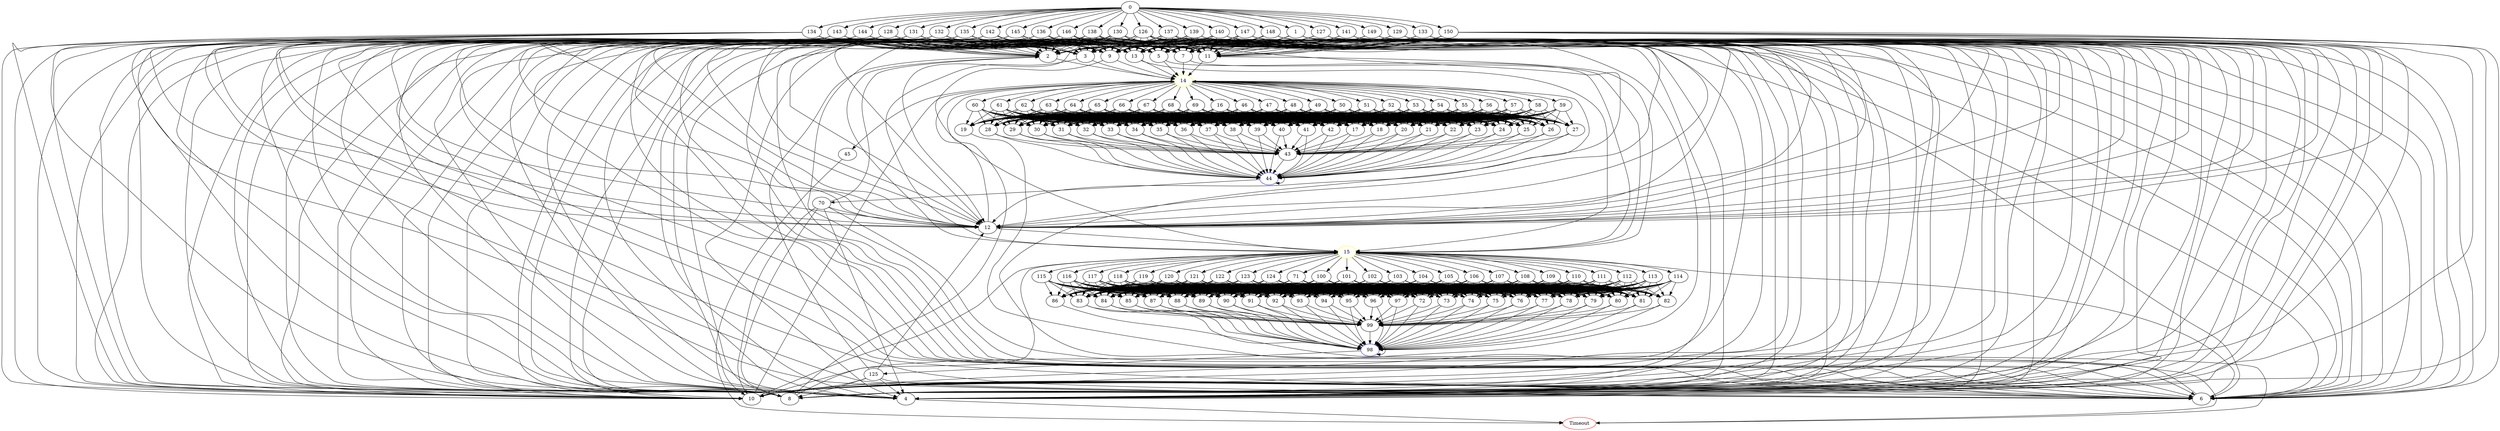 digraph G {
	0 -> 1;
	0 -> 126;
	0 -> 127;
	0 -> 128;
	0 -> 129;
	0 -> 130;
	0 -> 131;
	0 -> 132;
	0 -> 133;
	0 -> 134;
	0 -> 135;
	0 -> 136;
	0 -> 137;
	0 -> 138;
	0 -> 139;
	0 -> 140;
	0 -> 141;
	0 -> 142;
	0 -> 143;
	0 -> 144;
	0 -> 145;
	0 -> 146;
	0 -> 147;
	0 -> 148;
	0 -> 149;
	0 -> 150;
	1 -> 2;
	1 -> 3;
	1 -> 4;
	1 -> 5;
	1 -> 6;
	1 -> 7;
	1 -> 8;
	1 -> 9;
	1 -> 10;
	1 -> 11;
	1 -> 12;
	1 -> 13;
	2 -> "14";
14 [color=yellow];
	2 -> "15";
15 [color=yellow];
	3 -> "14";
14 [color=yellow];
	3 -> "15";
15 [color=yellow];
	4 -> "Timeout";
Timeout [color=red];
	5 -> "14";
14 [color=yellow];
	5 -> "15";
15 [color=yellow];
	6 -> "14";
14 [color=yellow];
	6 -> "15";
15 [color=yellow];
	7 -> "14";
14 [color=yellow];
	7 -> "15";
15 [color=yellow];
	8 -> "14";
14 [color=yellow];
	8 -> "15";
15 [color=yellow];
	9 -> "14";
14 [color=yellow];
	9 -> "15";
15 [color=yellow];
	10 -> "14";
14 [color=yellow];
	10 -> "15";
15 [color=yellow];
	11 -> "14";
14 [color=yellow];
	11 -> "15";
15 [color=yellow];
	12 -> "14";
14 [color=yellow];
	12 -> "15";
15 [color=yellow];
	13 -> "14";
14 [color=yellow];
	13 -> "15";
15 [color=yellow];
	14 -> 16;
	14 -> 45;
	14 -> 46;
	14 -> 47;
	14 -> 48;
	14 -> 49;
	14 -> 50;
	14 -> 51;
	14 -> 52;
	14 -> 53;
	14 -> 54;
	14 -> 55;
	14 -> 56;
	14 -> 57;
	14 -> 58;
	14 -> 59;
	14 -> 60;
	14 -> 61;
	14 -> 62;
	14 -> 63;
	14 -> 64;
	14 -> 65;
	14 -> 66;
	14 -> 67;
	14 -> 68;
	14 -> 69;
	15 -> 71;
	15 -> 100;
	15 -> 101;
	15 -> 102;
	15 -> 103;
	15 -> 104;
	15 -> 105;
	15 -> 106;
	15 -> 107;
	15 -> 108;
	15 -> 109;
	15 -> 110;
	15 -> 111;
	15 -> 112;
	15 -> 113;
	15 -> 114;
	15 -> 115;
	15 -> 116;
	15 -> 117;
	15 -> 118;
	15 -> 119;
	15 -> 120;
	15 -> 121;
	15 -> 122;
	15 -> 123;
	15 -> 124;
	16 -> 17;
	16 -> 18;
	16 -> 19;
	16 -> 20;
	16 -> 21;
	16 -> 22;
	16 -> 23;
	16 -> 24;
	16 -> 25;
	16 -> 26;
	16 -> 27;
	16 -> 28;
	16 -> 29;
	16 -> 30;
	16 -> 31;
	16 -> 32;
	16 -> 33;
	16 -> 34;
	16 -> 35;
	16 -> 36;
	16 -> 37;
	16 -> 38;
	16 -> 39;
	16 -> 40;
	16 -> 41;
	16 -> 42;
	17 -> 43;
	17 -> "44";
44 [color=blue];
	18 -> 43;
	18 -> "44";
44 [color=blue];
	19 -> "Timeout";
Timeout [color=red];
	20 -> 43;
	20 -> "44";
44 [color=blue];
	21 -> 43;
	21 -> "44";
44 [color=blue];
	22 -> 43;
	22 -> "44";
44 [color=blue];
	23 -> 43;
	23 -> "44";
44 [color=blue];
	24 -> 43;
	24 -> "44";
44 [color=blue];
	25 -> 43;
	25 -> "44";
44 [color=blue];
	26 -> 43;
	26 -> "44";
44 [color=blue];
	27 -> 43;
	27 -> "44";
44 [color=blue];
	28 -> 43;
	28 -> "44";
44 [color=blue];
	29 -> 43;
	29 -> "44";
44 [color=blue];
	30 -> 43;
	30 -> "44";
44 [color=blue];
	31 -> 43;
	31 -> "44";
44 [color=blue];
	32 -> 43;
	32 -> "44";
44 [color=blue];
	33 -> 43;
	33 -> "44";
44 [color=blue];
	34 -> 43;
	34 -> "44";
44 [color=blue];
	35 -> 43;
	35 -> "44";
44 [color=blue];
	36 -> 43;
	36 -> "44";
44 [color=blue];
	37 -> 43;
	37 -> "44";
44 [color=blue];
	38 -> 43;
	38 -> "44";
44 [color=blue];
	39 -> 43;
	39 -> "44";
44 [color=blue];
	40 -> 43;
	40 -> "44";
44 [color=blue];
	41 -> 43;
	41 -> "44";
44 [color=blue];
	42 -> 43;
	42 -> "44";
44 [color=blue];
	43 -> "44";
44 [color=blue];
	44 -> "44";
44 [color=blue];
	44 -> 70;
	45 -> "Timeout";
Timeout [color=red];
	46 -> 17;
	46 -> 18;
	46 -> 19;
	46 -> 20;
	46 -> 21;
	46 -> 22;
	46 -> 23;
	46 -> 24;
	46 -> 25;
	46 -> 26;
	46 -> 27;
	46 -> 28;
	46 -> 29;
	46 -> 30;
	46 -> 31;
	46 -> 32;
	46 -> 33;
	46 -> 34;
	46 -> 35;
	46 -> 36;
	46 -> 37;
	46 -> 38;
	46 -> 39;
	46 -> 40;
	46 -> 41;
	46 -> 42;
	47 -> 17;
	47 -> 18;
	47 -> 19;
	47 -> 20;
	47 -> 21;
	47 -> 22;
	47 -> 23;
	47 -> 24;
	47 -> 25;
	47 -> 26;
	47 -> 27;
	47 -> 28;
	47 -> 29;
	47 -> 30;
	47 -> 31;
	47 -> 32;
	47 -> 33;
	47 -> 34;
	47 -> 35;
	47 -> 36;
	47 -> 37;
	47 -> 38;
	47 -> 39;
	47 -> 40;
	47 -> 41;
	47 -> 42;
	48 -> 17;
	48 -> 18;
	48 -> 19;
	48 -> 20;
	48 -> 21;
	48 -> 22;
	48 -> 23;
	48 -> 24;
	48 -> 25;
	48 -> 26;
	48 -> 27;
	48 -> 28;
	48 -> 29;
	48 -> 30;
	48 -> 31;
	48 -> 32;
	48 -> 33;
	48 -> 34;
	48 -> 35;
	48 -> 36;
	48 -> 37;
	48 -> 38;
	48 -> 39;
	48 -> 40;
	48 -> 41;
	48 -> 42;
	49 -> 17;
	49 -> 18;
	49 -> 19;
	49 -> 20;
	49 -> 21;
	49 -> 22;
	49 -> 23;
	49 -> 24;
	49 -> 25;
	49 -> 26;
	49 -> 27;
	49 -> 28;
	49 -> 29;
	49 -> 30;
	49 -> 31;
	49 -> 32;
	49 -> 33;
	49 -> 34;
	49 -> 35;
	49 -> 36;
	49 -> 37;
	49 -> 38;
	49 -> 39;
	49 -> 40;
	49 -> 41;
	49 -> 42;
	50 -> 17;
	50 -> 18;
	50 -> 19;
	50 -> 20;
	50 -> 21;
	50 -> 22;
	50 -> 23;
	50 -> 24;
	50 -> 25;
	50 -> 26;
	50 -> 27;
	50 -> 28;
	50 -> 29;
	50 -> 30;
	50 -> 31;
	50 -> 32;
	50 -> 33;
	50 -> 34;
	50 -> 35;
	50 -> 36;
	50 -> 37;
	50 -> 38;
	50 -> 39;
	50 -> 40;
	50 -> 41;
	50 -> 42;
	51 -> 17;
	51 -> 18;
	51 -> 19;
	51 -> 20;
	51 -> 21;
	51 -> 22;
	51 -> 23;
	51 -> 24;
	51 -> 25;
	51 -> 26;
	51 -> 27;
	51 -> 28;
	51 -> 29;
	51 -> 30;
	51 -> 31;
	51 -> 32;
	51 -> 33;
	51 -> 34;
	51 -> 35;
	51 -> 36;
	51 -> 37;
	51 -> 38;
	51 -> 39;
	51 -> 40;
	51 -> 41;
	51 -> 42;
	52 -> 17;
	52 -> 18;
	52 -> 19;
	52 -> 20;
	52 -> 21;
	52 -> 22;
	52 -> 23;
	52 -> 24;
	52 -> 25;
	52 -> 26;
	52 -> 27;
	52 -> 28;
	52 -> 29;
	52 -> 30;
	52 -> 31;
	52 -> 32;
	52 -> 33;
	52 -> 34;
	52 -> 35;
	52 -> 36;
	52 -> 37;
	52 -> 38;
	52 -> 39;
	52 -> 40;
	52 -> 41;
	52 -> 42;
	53 -> 17;
	53 -> 18;
	53 -> 19;
	53 -> 20;
	53 -> 21;
	53 -> 22;
	53 -> 23;
	53 -> 24;
	53 -> 25;
	53 -> 26;
	53 -> 27;
	53 -> 28;
	53 -> 29;
	53 -> 30;
	53 -> 31;
	53 -> 32;
	53 -> 33;
	53 -> 34;
	53 -> 35;
	53 -> 36;
	53 -> 37;
	53 -> 38;
	53 -> 39;
	53 -> 40;
	53 -> 41;
	53 -> 42;
	54 -> 17;
	54 -> 18;
	54 -> 19;
	54 -> 20;
	54 -> 21;
	54 -> 22;
	54 -> 23;
	54 -> 24;
	54 -> 25;
	54 -> 26;
	54 -> 27;
	54 -> 28;
	54 -> 29;
	54 -> 30;
	54 -> 31;
	54 -> 32;
	54 -> 33;
	54 -> 34;
	54 -> 35;
	54 -> 36;
	54 -> 37;
	54 -> 38;
	54 -> 39;
	54 -> 40;
	54 -> 41;
	54 -> 42;
	55 -> 17;
	55 -> 18;
	55 -> 19;
	55 -> 20;
	55 -> 21;
	55 -> 22;
	55 -> 23;
	55 -> 24;
	55 -> 25;
	55 -> 26;
	55 -> 27;
	55 -> 28;
	55 -> 29;
	55 -> 30;
	55 -> 31;
	55 -> 32;
	55 -> 33;
	55 -> 34;
	55 -> 35;
	55 -> 36;
	55 -> 37;
	55 -> 38;
	55 -> 39;
	55 -> 40;
	55 -> 41;
	55 -> 42;
	56 -> 17;
	56 -> 18;
	56 -> 19;
	56 -> 20;
	56 -> 21;
	56 -> 22;
	56 -> 23;
	56 -> 24;
	56 -> 25;
	56 -> 26;
	56 -> 27;
	56 -> 28;
	56 -> 29;
	56 -> 30;
	56 -> 31;
	56 -> 32;
	56 -> 33;
	56 -> 34;
	56 -> 35;
	56 -> 36;
	56 -> 37;
	56 -> 38;
	56 -> 39;
	56 -> 40;
	56 -> 41;
	56 -> 42;
	57 -> 17;
	57 -> 18;
	57 -> 19;
	57 -> 20;
	57 -> 21;
	57 -> 22;
	57 -> 23;
	57 -> 24;
	57 -> 25;
	57 -> 26;
	57 -> 27;
	57 -> 28;
	57 -> 29;
	57 -> 30;
	57 -> 31;
	57 -> 32;
	57 -> 33;
	57 -> 34;
	57 -> 35;
	57 -> 36;
	57 -> 37;
	57 -> 38;
	57 -> 39;
	57 -> 40;
	57 -> 41;
	57 -> 42;
	58 -> 17;
	58 -> 18;
	58 -> 19;
	58 -> 20;
	58 -> 21;
	58 -> 22;
	58 -> 23;
	58 -> 24;
	58 -> 25;
	58 -> 26;
	58 -> 27;
	58 -> 28;
	58 -> 29;
	58 -> 30;
	58 -> 31;
	58 -> 32;
	58 -> 33;
	58 -> 34;
	58 -> 35;
	58 -> 36;
	58 -> 37;
	58 -> 38;
	58 -> 39;
	58 -> 40;
	58 -> 41;
	58 -> 42;
	59 -> 17;
	59 -> 18;
	59 -> 19;
	59 -> 20;
	59 -> 21;
	59 -> 22;
	59 -> 23;
	59 -> 24;
	59 -> 25;
	59 -> 26;
	59 -> 27;
	59 -> 28;
	59 -> 29;
	59 -> 30;
	59 -> 31;
	59 -> 32;
	59 -> 33;
	59 -> 34;
	59 -> 35;
	59 -> 36;
	59 -> 37;
	59 -> 38;
	59 -> 39;
	59 -> 40;
	59 -> 41;
	59 -> 42;
	60 -> 17;
	60 -> 18;
	60 -> 19;
	60 -> 20;
	60 -> 21;
	60 -> 22;
	60 -> 23;
	60 -> 24;
	60 -> 25;
	60 -> 26;
	60 -> 27;
	60 -> 28;
	60 -> 29;
	60 -> 30;
	60 -> 31;
	60 -> 32;
	60 -> 33;
	60 -> 34;
	60 -> 35;
	60 -> 36;
	60 -> 37;
	60 -> 38;
	60 -> 39;
	60 -> 40;
	60 -> 41;
	60 -> 42;
	61 -> 17;
	61 -> 18;
	61 -> 19;
	61 -> 20;
	61 -> 21;
	61 -> 22;
	61 -> 23;
	61 -> 24;
	61 -> 25;
	61 -> 26;
	61 -> 27;
	61 -> 28;
	61 -> 29;
	61 -> 30;
	61 -> 31;
	61 -> 32;
	61 -> 33;
	61 -> 34;
	61 -> 35;
	61 -> 36;
	61 -> 37;
	61 -> 38;
	61 -> 39;
	61 -> 40;
	61 -> 41;
	61 -> 42;
	62 -> 17;
	62 -> 18;
	62 -> 19;
	62 -> 20;
	62 -> 21;
	62 -> 22;
	62 -> 23;
	62 -> 24;
	62 -> 25;
	62 -> 26;
	62 -> 27;
	62 -> 28;
	62 -> 29;
	62 -> 30;
	62 -> 31;
	62 -> 32;
	62 -> 33;
	62 -> 34;
	62 -> 35;
	62 -> 36;
	62 -> 37;
	62 -> 38;
	62 -> 39;
	62 -> 40;
	62 -> 41;
	62 -> 42;
	63 -> 17;
	63 -> 18;
	63 -> 19;
	63 -> 20;
	63 -> 21;
	63 -> 22;
	63 -> 23;
	63 -> 24;
	63 -> 25;
	63 -> 26;
	63 -> 27;
	63 -> 28;
	63 -> 29;
	63 -> 30;
	63 -> 31;
	63 -> 32;
	63 -> 33;
	63 -> 34;
	63 -> 35;
	63 -> 36;
	63 -> 37;
	63 -> 38;
	63 -> 39;
	63 -> 40;
	63 -> 41;
	63 -> 42;
	64 -> 17;
	64 -> 18;
	64 -> 19;
	64 -> 20;
	64 -> 21;
	64 -> 22;
	64 -> 23;
	64 -> 24;
	64 -> 25;
	64 -> 26;
	64 -> 27;
	64 -> 28;
	64 -> 29;
	64 -> 30;
	64 -> 31;
	64 -> 32;
	64 -> 33;
	64 -> 34;
	64 -> 35;
	64 -> 36;
	64 -> 37;
	64 -> 38;
	64 -> 39;
	64 -> 40;
	64 -> 41;
	64 -> 42;
	65 -> 17;
	65 -> 18;
	65 -> 19;
	65 -> 20;
	65 -> 21;
	65 -> 22;
	65 -> 23;
	65 -> 24;
	65 -> 25;
	65 -> 26;
	65 -> 27;
	65 -> 28;
	65 -> 29;
	65 -> 30;
	65 -> 31;
	65 -> 32;
	65 -> 33;
	65 -> 34;
	65 -> 35;
	65 -> 36;
	65 -> 37;
	65 -> 38;
	65 -> 39;
	65 -> 40;
	65 -> 41;
	65 -> 42;
	66 -> 17;
	66 -> 18;
	66 -> 19;
	66 -> 20;
	66 -> 21;
	66 -> 22;
	66 -> 23;
	66 -> 24;
	66 -> 25;
	66 -> 26;
	66 -> 27;
	66 -> 28;
	66 -> 29;
	66 -> 30;
	66 -> 31;
	66 -> 32;
	66 -> 33;
	66 -> 34;
	66 -> 35;
	66 -> 36;
	66 -> 37;
	66 -> 38;
	66 -> 39;
	66 -> 40;
	66 -> 41;
	66 -> 42;
	67 -> 17;
	67 -> 18;
	67 -> 19;
	67 -> 20;
	67 -> 21;
	67 -> 22;
	67 -> 23;
	67 -> 24;
	67 -> 25;
	67 -> 26;
	67 -> 27;
	67 -> 28;
	67 -> 29;
	67 -> 30;
	67 -> 31;
	67 -> 32;
	67 -> 33;
	67 -> 34;
	67 -> 35;
	67 -> 36;
	67 -> 37;
	67 -> 38;
	67 -> 39;
	67 -> 40;
	67 -> 41;
	67 -> 42;
	68 -> 17;
	68 -> 18;
	68 -> 19;
	68 -> 20;
	68 -> 21;
	68 -> 22;
	68 -> 23;
	68 -> 24;
	68 -> 25;
	68 -> 26;
	68 -> 27;
	68 -> 28;
	68 -> 29;
	68 -> 30;
	68 -> 31;
	68 -> 32;
	68 -> 33;
	68 -> 34;
	68 -> 35;
	68 -> 36;
	68 -> 37;
	68 -> 38;
	68 -> 39;
	68 -> 40;
	68 -> 41;
	68 -> 42;
	69 -> 17;
	69 -> 18;
	69 -> 19;
	69 -> 20;
	69 -> 21;
	69 -> 22;
	69 -> 23;
	69 -> 24;
	69 -> 25;
	69 -> 26;
	69 -> 27;
	69 -> 28;
	69 -> 29;
	69 -> 30;
	69 -> 31;
	69 -> 32;
	69 -> 33;
	69 -> 34;
	69 -> 35;
	69 -> 36;
	69 -> 37;
	69 -> 38;
	69 -> 39;
	69 -> 40;
	69 -> 41;
	69 -> 42;
	70 -> 2;
	70 -> 4;
	70 -> 6;
	70 -> 8;
	70 -> 10;
	70 -> 12;
	71 -> 72;
	71 -> 73;
	71 -> 74;
	71 -> 75;
	71 -> 76;
	71 -> 77;
	71 -> 78;
	71 -> 79;
	71 -> 80;
	71 -> 81;
	71 -> 82;
	71 -> 83;
	71 -> 84;
	71 -> 85;
	71 -> 86;
	71 -> 87;
	71 -> 88;
	71 -> 89;
	71 -> 90;
	71 -> 91;
	71 -> 92;
	71 -> 93;
	71 -> 94;
	71 -> 95;
	71 -> 96;
	71 -> 97;
	72 -> "98";
98 [color=blue];
	72 -> 99;
	73 -> "98";
98 [color=blue];
	73 -> 99;
	74 -> "98";
98 [color=blue];
	74 -> 99;
	75 -> "98";
98 [color=blue];
	75 -> 99;
	76 -> "98";
98 [color=blue];
	76 -> 99;
	77 -> "98";
98 [color=blue];
	77 -> 99;
	78 -> "98";
98 [color=blue];
	78 -> 99;
	79 -> "98";
98 [color=blue];
	79 -> 99;
	80 -> "98";
98 [color=blue];
	80 -> 99;
	81 -> "98";
98 [color=blue];
	81 -> 99;
	82 -> "98";
98 [color=blue];
	82 -> 99;
	83 -> "98";
98 [color=blue];
	83 -> 99;
	84 -> "98";
98 [color=blue];
	84 -> 99;
	85 -> "98";
98 [color=blue];
	85 -> 99;
	86 -> "Timeout";
Timeout [color=red];
	87 -> "98";
98 [color=blue];
	87 -> 99;
	88 -> "98";
98 [color=blue];
	88 -> 99;
	89 -> "98";
98 [color=blue];
	89 -> 99;
	90 -> "98";
98 [color=blue];
	90 -> 99;
	91 -> "98";
98 [color=blue];
	91 -> 99;
	92 -> "98";
98 [color=blue];
	92 -> 99;
	93 -> "98";
98 [color=blue];
	93 -> 99;
	94 -> "98";
98 [color=blue];
	94 -> 99;
	95 -> "98";
98 [color=blue];
	95 -> 99;
	96 -> "98";
98 [color=blue];
	96 -> 99;
	97 -> "98";
98 [color=blue];
	97 -> 99;
	98 -> "98";
98 [color=blue];
	98 -> 125;
	99 -> "98";
98 [color=blue];
	100 -> 72;
	100 -> 73;
	100 -> 74;
	100 -> 75;
	100 -> 76;
	100 -> 77;
	100 -> 78;
	100 -> 79;
	100 -> 80;
	100 -> 81;
	100 -> 82;
	100 -> 83;
	100 -> 84;
	100 -> 85;
	100 -> 86;
	100 -> 87;
	100 -> 88;
	100 -> 89;
	100 -> 90;
	100 -> 91;
	100 -> 92;
	100 -> 93;
	100 -> 94;
	100 -> 95;
	100 -> 96;
	100 -> 97;
	101 -> 72;
	101 -> 73;
	101 -> 74;
	101 -> 75;
	101 -> 76;
	101 -> 77;
	101 -> 78;
	101 -> 79;
	101 -> 80;
	101 -> 81;
	101 -> 82;
	101 -> 83;
	101 -> 84;
	101 -> 85;
	101 -> 86;
	101 -> 87;
	101 -> 88;
	101 -> 89;
	101 -> 90;
	101 -> 91;
	101 -> 92;
	101 -> 93;
	101 -> 94;
	101 -> 95;
	101 -> 96;
	101 -> 97;
	102 -> 72;
	102 -> 73;
	102 -> 74;
	102 -> 75;
	102 -> 76;
	102 -> 77;
	102 -> 78;
	102 -> 79;
	102 -> 80;
	102 -> 81;
	102 -> 82;
	102 -> 83;
	102 -> 84;
	102 -> 85;
	102 -> 86;
	102 -> 87;
	102 -> 88;
	102 -> 89;
	102 -> 90;
	102 -> 91;
	102 -> 92;
	102 -> 93;
	102 -> 94;
	102 -> 95;
	102 -> 96;
	102 -> 97;
	103 -> 72;
	103 -> 73;
	103 -> 74;
	103 -> 75;
	103 -> 76;
	103 -> 77;
	103 -> 78;
	103 -> 79;
	103 -> 80;
	103 -> 81;
	103 -> 82;
	103 -> 83;
	103 -> 84;
	103 -> 85;
	103 -> 86;
	103 -> 87;
	103 -> 88;
	103 -> 89;
	103 -> 90;
	103 -> 91;
	103 -> 92;
	103 -> 93;
	103 -> 94;
	103 -> 95;
	103 -> 96;
	103 -> 97;
	104 -> 72;
	104 -> 73;
	104 -> 74;
	104 -> 75;
	104 -> 76;
	104 -> 77;
	104 -> 78;
	104 -> 79;
	104 -> 80;
	104 -> 81;
	104 -> 82;
	104 -> 83;
	104 -> 84;
	104 -> 85;
	104 -> 86;
	104 -> 87;
	104 -> 88;
	104 -> 89;
	104 -> 90;
	104 -> 91;
	104 -> 92;
	104 -> 93;
	104 -> 94;
	104 -> 95;
	104 -> 96;
	104 -> 97;
	105 -> 72;
	105 -> 73;
	105 -> 74;
	105 -> 75;
	105 -> 76;
	105 -> 77;
	105 -> 78;
	105 -> 79;
	105 -> 80;
	105 -> 81;
	105 -> 82;
	105 -> 83;
	105 -> 84;
	105 -> 85;
	105 -> 86;
	105 -> 87;
	105 -> 88;
	105 -> 89;
	105 -> 90;
	105 -> 91;
	105 -> 92;
	105 -> 93;
	105 -> 94;
	105 -> 95;
	105 -> 96;
	105 -> 97;
	106 -> 72;
	106 -> 73;
	106 -> 74;
	106 -> 75;
	106 -> 76;
	106 -> 77;
	106 -> 78;
	106 -> 79;
	106 -> 80;
	106 -> 81;
	106 -> 82;
	106 -> 83;
	106 -> 84;
	106 -> 85;
	106 -> 86;
	106 -> 87;
	106 -> 88;
	106 -> 89;
	106 -> 90;
	106 -> 91;
	106 -> 92;
	106 -> 93;
	106 -> 94;
	106 -> 95;
	106 -> 96;
	106 -> 97;
	107 -> 72;
	107 -> 73;
	107 -> 74;
	107 -> 75;
	107 -> 76;
	107 -> 77;
	107 -> 78;
	107 -> 79;
	107 -> 80;
	107 -> 81;
	107 -> 82;
	107 -> 83;
	107 -> 84;
	107 -> 85;
	107 -> 86;
	107 -> 87;
	107 -> 88;
	107 -> 89;
	107 -> 90;
	107 -> 91;
	107 -> 92;
	107 -> 93;
	107 -> 94;
	107 -> 95;
	107 -> 96;
	107 -> 97;
	108 -> 72;
	108 -> 73;
	108 -> 74;
	108 -> 75;
	108 -> 76;
	108 -> 77;
	108 -> 78;
	108 -> 79;
	108 -> 80;
	108 -> 81;
	108 -> 82;
	108 -> 83;
	108 -> 84;
	108 -> 85;
	108 -> 86;
	108 -> 87;
	108 -> 88;
	108 -> 89;
	108 -> 90;
	108 -> 91;
	108 -> 92;
	108 -> 93;
	108 -> 94;
	108 -> 95;
	108 -> 96;
	108 -> 97;
	109 -> 72;
	109 -> 73;
	109 -> 74;
	109 -> 75;
	109 -> 76;
	109 -> 77;
	109 -> 78;
	109 -> 79;
	109 -> 80;
	109 -> 81;
	109 -> 82;
	109 -> 83;
	109 -> 84;
	109 -> 85;
	109 -> 86;
	109 -> 87;
	109 -> 88;
	109 -> 89;
	109 -> 90;
	109 -> 91;
	109 -> 92;
	109 -> 93;
	109 -> 94;
	109 -> 95;
	109 -> 96;
	109 -> 97;
	110 -> 72;
	110 -> 73;
	110 -> 74;
	110 -> 75;
	110 -> 76;
	110 -> 77;
	110 -> 78;
	110 -> 79;
	110 -> 80;
	110 -> 81;
	110 -> 82;
	110 -> 83;
	110 -> 84;
	110 -> 85;
	110 -> 86;
	110 -> 87;
	110 -> 88;
	110 -> 89;
	110 -> 90;
	110 -> 91;
	110 -> 92;
	110 -> 93;
	110 -> 94;
	110 -> 95;
	110 -> 96;
	110 -> 97;
	111 -> 72;
	111 -> 73;
	111 -> 74;
	111 -> 75;
	111 -> 76;
	111 -> 77;
	111 -> 78;
	111 -> 79;
	111 -> 80;
	111 -> 81;
	111 -> 82;
	111 -> 83;
	111 -> 84;
	111 -> 85;
	111 -> 86;
	111 -> 87;
	111 -> 88;
	111 -> 89;
	111 -> 90;
	111 -> 91;
	111 -> 92;
	111 -> 93;
	111 -> 94;
	111 -> 95;
	111 -> 96;
	111 -> 97;
	112 -> 72;
	112 -> 73;
	112 -> 74;
	112 -> 75;
	112 -> 76;
	112 -> 77;
	112 -> 78;
	112 -> 79;
	112 -> 80;
	112 -> 81;
	112 -> 82;
	112 -> 83;
	112 -> 84;
	112 -> 85;
	112 -> 86;
	112 -> 87;
	112 -> 88;
	112 -> 89;
	112 -> 90;
	112 -> 91;
	112 -> 92;
	112 -> 93;
	112 -> 94;
	112 -> 95;
	112 -> 96;
	112 -> 97;
	113 -> 72;
	113 -> 73;
	113 -> 74;
	113 -> 75;
	113 -> 76;
	113 -> 77;
	113 -> 78;
	113 -> 79;
	113 -> 80;
	113 -> 81;
	113 -> 82;
	113 -> 83;
	113 -> 84;
	113 -> 85;
	113 -> 86;
	113 -> 87;
	113 -> 88;
	113 -> 89;
	113 -> 90;
	113 -> 91;
	113 -> 92;
	113 -> 93;
	113 -> 94;
	113 -> 95;
	113 -> 96;
	113 -> 97;
	114 -> 72;
	114 -> 73;
	114 -> 74;
	114 -> 75;
	114 -> 76;
	114 -> 77;
	114 -> 78;
	114 -> 79;
	114 -> 80;
	114 -> 81;
	114 -> 82;
	114 -> 83;
	114 -> 84;
	114 -> 85;
	114 -> 86;
	114 -> 87;
	114 -> 88;
	114 -> 89;
	114 -> 90;
	114 -> 91;
	114 -> 92;
	114 -> 93;
	114 -> 94;
	114 -> 95;
	114 -> 96;
	114 -> 97;
	115 -> 72;
	115 -> 73;
	115 -> 74;
	115 -> 75;
	115 -> 76;
	115 -> 77;
	115 -> 78;
	115 -> 79;
	115 -> 80;
	115 -> 81;
	115 -> 82;
	115 -> 83;
	115 -> 84;
	115 -> 85;
	115 -> 86;
	115 -> 87;
	115 -> 88;
	115 -> 89;
	115 -> 90;
	115 -> 91;
	115 -> 92;
	115 -> 93;
	115 -> 94;
	115 -> 95;
	115 -> 96;
	115 -> 97;
	116 -> 72;
	116 -> 73;
	116 -> 74;
	116 -> 75;
	116 -> 76;
	116 -> 77;
	116 -> 78;
	116 -> 79;
	116 -> 80;
	116 -> 81;
	116 -> 82;
	116 -> 83;
	116 -> 84;
	116 -> 85;
	116 -> 86;
	116 -> 87;
	116 -> 88;
	116 -> 89;
	116 -> 90;
	116 -> 91;
	116 -> 92;
	116 -> 93;
	116 -> 94;
	116 -> 95;
	116 -> 96;
	116 -> 97;
	117 -> 72;
	117 -> 73;
	117 -> 74;
	117 -> 75;
	117 -> 76;
	117 -> 77;
	117 -> 78;
	117 -> 79;
	117 -> 80;
	117 -> 81;
	117 -> 82;
	117 -> 83;
	117 -> 84;
	117 -> 85;
	117 -> 86;
	117 -> 87;
	117 -> 88;
	117 -> 89;
	117 -> 90;
	117 -> 91;
	117 -> 92;
	117 -> 93;
	117 -> 94;
	117 -> 95;
	117 -> 96;
	117 -> 97;
	118 -> 72;
	118 -> 73;
	118 -> 74;
	118 -> 75;
	118 -> 76;
	118 -> 77;
	118 -> 78;
	118 -> 79;
	118 -> 80;
	118 -> 81;
	118 -> 82;
	118 -> 83;
	118 -> 84;
	118 -> 85;
	118 -> 86;
	118 -> 87;
	118 -> 88;
	118 -> 89;
	118 -> 90;
	118 -> 91;
	118 -> 92;
	118 -> 93;
	118 -> 94;
	118 -> 95;
	118 -> 96;
	118 -> 97;
	119 -> 72;
	119 -> 73;
	119 -> 74;
	119 -> 75;
	119 -> 76;
	119 -> 77;
	119 -> 78;
	119 -> 79;
	119 -> 80;
	119 -> 81;
	119 -> 82;
	119 -> 83;
	119 -> 84;
	119 -> 85;
	119 -> 86;
	119 -> 87;
	119 -> 88;
	119 -> 89;
	119 -> 90;
	119 -> 91;
	119 -> 92;
	119 -> 93;
	119 -> 94;
	119 -> 95;
	119 -> 96;
	119 -> 97;
	120 -> 72;
	120 -> 73;
	120 -> 74;
	120 -> 75;
	120 -> 76;
	120 -> 77;
	120 -> 78;
	120 -> 79;
	120 -> 80;
	120 -> 81;
	120 -> 82;
	120 -> 83;
	120 -> 84;
	120 -> 85;
	120 -> 86;
	120 -> 87;
	120 -> 88;
	120 -> 89;
	120 -> 90;
	120 -> 91;
	120 -> 92;
	120 -> 93;
	120 -> 94;
	120 -> 95;
	120 -> 96;
	120 -> 97;
	121 -> 72;
	121 -> 73;
	121 -> 74;
	121 -> 75;
	121 -> 76;
	121 -> 77;
	121 -> 78;
	121 -> 79;
	121 -> 80;
	121 -> 81;
	121 -> 82;
	121 -> 83;
	121 -> 84;
	121 -> 85;
	121 -> 86;
	121 -> 87;
	121 -> 88;
	121 -> 89;
	121 -> 90;
	121 -> 91;
	121 -> 92;
	121 -> 93;
	121 -> 94;
	121 -> 95;
	121 -> 96;
	121 -> 97;
	122 -> 72;
	122 -> 73;
	122 -> 74;
	122 -> 75;
	122 -> 76;
	122 -> 77;
	122 -> 78;
	122 -> 79;
	122 -> 80;
	122 -> 81;
	122 -> 82;
	122 -> 83;
	122 -> 84;
	122 -> 85;
	122 -> 86;
	122 -> 87;
	122 -> 88;
	122 -> 89;
	122 -> 90;
	122 -> 91;
	122 -> 92;
	122 -> 93;
	122 -> 94;
	122 -> 95;
	122 -> 96;
	122 -> 97;
	123 -> 72;
	123 -> 73;
	123 -> 74;
	123 -> 75;
	123 -> 76;
	123 -> 77;
	123 -> 78;
	123 -> 79;
	123 -> 80;
	123 -> 81;
	123 -> 82;
	123 -> 83;
	123 -> 84;
	123 -> 85;
	123 -> 86;
	123 -> 87;
	123 -> 88;
	123 -> 89;
	123 -> 90;
	123 -> 91;
	123 -> 92;
	123 -> 93;
	123 -> 94;
	123 -> 95;
	123 -> 96;
	123 -> 97;
	124 -> 72;
	124 -> 73;
	124 -> 74;
	124 -> 75;
	124 -> 76;
	124 -> 77;
	124 -> 78;
	124 -> 79;
	124 -> 80;
	124 -> 81;
	124 -> 82;
	124 -> 83;
	124 -> 84;
	124 -> 85;
	124 -> 86;
	124 -> 87;
	124 -> 88;
	124 -> 89;
	124 -> 90;
	124 -> 91;
	124 -> 92;
	124 -> 93;
	124 -> 94;
	124 -> 95;
	124 -> 96;
	124 -> 97;
	125 -> 2;
	125 -> 4;
	125 -> 6;
	125 -> 8;
	125 -> 10;
	125 -> 12;
	126 -> 2;
	126 -> 3;
	126 -> 4;
	126 -> 5;
	126 -> 6;
	126 -> 7;
	126 -> 8;
	126 -> 9;
	126 -> 10;
	126 -> 11;
	126 -> 12;
	126 -> 13;
	127 -> 2;
	127 -> 3;
	127 -> 4;
	127 -> 5;
	127 -> 6;
	127 -> 7;
	127 -> 8;
	127 -> 9;
	127 -> 10;
	127 -> 11;
	127 -> 12;
	127 -> 13;
	128 -> 2;
	128 -> 3;
	128 -> 4;
	128 -> 5;
	128 -> 6;
	128 -> 7;
	128 -> 8;
	128 -> 9;
	128 -> 10;
	128 -> 11;
	128 -> 12;
	128 -> 13;
	129 -> 2;
	129 -> 3;
	129 -> 4;
	129 -> 5;
	129 -> 6;
	129 -> 7;
	129 -> 8;
	129 -> 9;
	129 -> 10;
	129 -> 11;
	129 -> 12;
	129 -> 13;
	130 -> 2;
	130 -> 3;
	130 -> 4;
	130 -> 5;
	130 -> 6;
	130 -> 7;
	130 -> 8;
	130 -> 9;
	130 -> 10;
	130 -> 11;
	130 -> 12;
	130 -> 13;
	131 -> 2;
	131 -> 3;
	131 -> 4;
	131 -> 5;
	131 -> 6;
	131 -> 7;
	131 -> 8;
	131 -> 9;
	131 -> 10;
	131 -> 11;
	131 -> 12;
	131 -> 13;
	132 -> 2;
	132 -> 3;
	132 -> 4;
	132 -> 5;
	132 -> 6;
	132 -> 7;
	132 -> 8;
	132 -> 9;
	132 -> 10;
	132 -> 11;
	132 -> 12;
	132 -> 13;
	133 -> 2;
	133 -> 3;
	133 -> 4;
	133 -> 5;
	133 -> 6;
	133 -> 7;
	133 -> 8;
	133 -> 9;
	133 -> 10;
	133 -> 11;
	133 -> 12;
	133 -> 13;
	134 -> 2;
	134 -> 3;
	134 -> 4;
	134 -> 5;
	134 -> 6;
	134 -> 7;
	134 -> 8;
	134 -> 9;
	134 -> 10;
	134 -> 11;
	134 -> 12;
	134 -> 13;
	135 -> 2;
	135 -> 3;
	135 -> 4;
	135 -> 5;
	135 -> 6;
	135 -> 7;
	135 -> 8;
	135 -> 9;
	135 -> 10;
	135 -> 11;
	135 -> 12;
	135 -> 13;
	136 -> 2;
	136 -> 3;
	136 -> 4;
	136 -> 5;
	136 -> 6;
	136 -> 7;
	136 -> 8;
	136 -> 9;
	136 -> 10;
	136 -> 11;
	136 -> 12;
	136 -> 13;
	137 -> 2;
	137 -> 3;
	137 -> 4;
	137 -> 5;
	137 -> 6;
	137 -> 7;
	137 -> 8;
	137 -> 9;
	137 -> 10;
	137 -> 11;
	137 -> 12;
	137 -> 13;
	138 -> 2;
	138 -> 3;
	138 -> 4;
	138 -> 5;
	138 -> 6;
	138 -> 7;
	138 -> 8;
	138 -> 9;
	138 -> 10;
	138 -> 11;
	138 -> 12;
	138 -> 13;
	139 -> 2;
	139 -> 3;
	139 -> 4;
	139 -> 5;
	139 -> 6;
	139 -> 7;
	139 -> 8;
	139 -> 9;
	139 -> 10;
	139 -> 11;
	139 -> 12;
	139 -> 13;
	140 -> 2;
	140 -> 3;
	140 -> 4;
	140 -> 5;
	140 -> 6;
	140 -> 7;
	140 -> 8;
	140 -> 9;
	140 -> 10;
	140 -> 11;
	140 -> 12;
	140 -> 13;
	141 -> 2;
	141 -> 3;
	141 -> 4;
	141 -> 5;
	141 -> 6;
	141 -> 7;
	141 -> 8;
	141 -> 9;
	141 -> 10;
	141 -> 11;
	141 -> 12;
	141 -> 13;
	142 -> 2;
	142 -> 3;
	142 -> 4;
	142 -> 5;
	142 -> 6;
	142 -> 7;
	142 -> 8;
	142 -> 9;
	142 -> 10;
	142 -> 11;
	142 -> 12;
	142 -> 13;
	143 -> 2;
	143 -> 3;
	143 -> 4;
	143 -> 5;
	143 -> 6;
	143 -> 7;
	143 -> 8;
	143 -> 9;
	143 -> 10;
	143 -> 11;
	143 -> 12;
	143 -> 13;
	144 -> 2;
	144 -> 3;
	144 -> 4;
	144 -> 5;
	144 -> 6;
	144 -> 7;
	144 -> 8;
	144 -> 9;
	144 -> 10;
	144 -> 11;
	144 -> 12;
	144 -> 13;
	145 -> 2;
	145 -> 3;
	145 -> 4;
	145 -> 5;
	145 -> 6;
	145 -> 7;
	145 -> 8;
	145 -> 9;
	145 -> 10;
	145 -> 11;
	145 -> 12;
	145 -> 13;
	146 -> 2;
	146 -> 3;
	146 -> 4;
	146 -> 5;
	146 -> 6;
	146 -> 7;
	146 -> 8;
	146 -> 9;
	146 -> 10;
	146 -> 11;
	146 -> 12;
	146 -> 13;
	147 -> 2;
	147 -> 3;
	147 -> 4;
	147 -> 5;
	147 -> 6;
	147 -> 7;
	147 -> 8;
	147 -> 9;
	147 -> 10;
	147 -> 11;
	147 -> 12;
	147 -> 13;
	148 -> 2;
	148 -> 3;
	148 -> 4;
	148 -> 5;
	148 -> 6;
	148 -> 7;
	148 -> 8;
	148 -> 9;
	148 -> 10;
	148 -> 11;
	148 -> 12;
	148 -> 13;
	149 -> 2;
	149 -> 3;
	149 -> 4;
	149 -> 5;
	149 -> 6;
	149 -> 7;
	149 -> 8;
	149 -> 9;
	149 -> 10;
	149 -> 11;
	149 -> 12;
	149 -> 13;
	150 -> 2;
	150 -> 3;
	150 -> 4;
	150 -> 5;
	150 -> 6;
	150 -> 7;
	150 -> 8;
	150 -> 9;
	150 -> 10;
	150 -> 11;
	150 -> 12;
	150 -> 13;
}